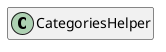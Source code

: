 @startuml
set namespaceSeparator \\
hide members
hide << alias >> circle

class CategoriesHelper
@enduml
